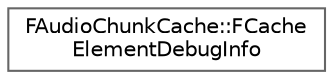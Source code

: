 digraph "Graphical Class Hierarchy"
{
 // INTERACTIVE_SVG=YES
 // LATEX_PDF_SIZE
  bgcolor="transparent";
  edge [fontname=Helvetica,fontsize=10,labelfontname=Helvetica,labelfontsize=10];
  node [fontname=Helvetica,fontsize=10,shape=box,height=0.2,width=0.4];
  rankdir="LR";
  Node0 [id="Node000000",label="FAudioChunkCache::FCache\lElementDebugInfo",height=0.2,width=0.4,color="grey40", fillcolor="white", style="filled",URL="$d9/db8/structFAudioChunkCache_1_1FCacheElementDebugInfo.html",tooltip=" "];
}
